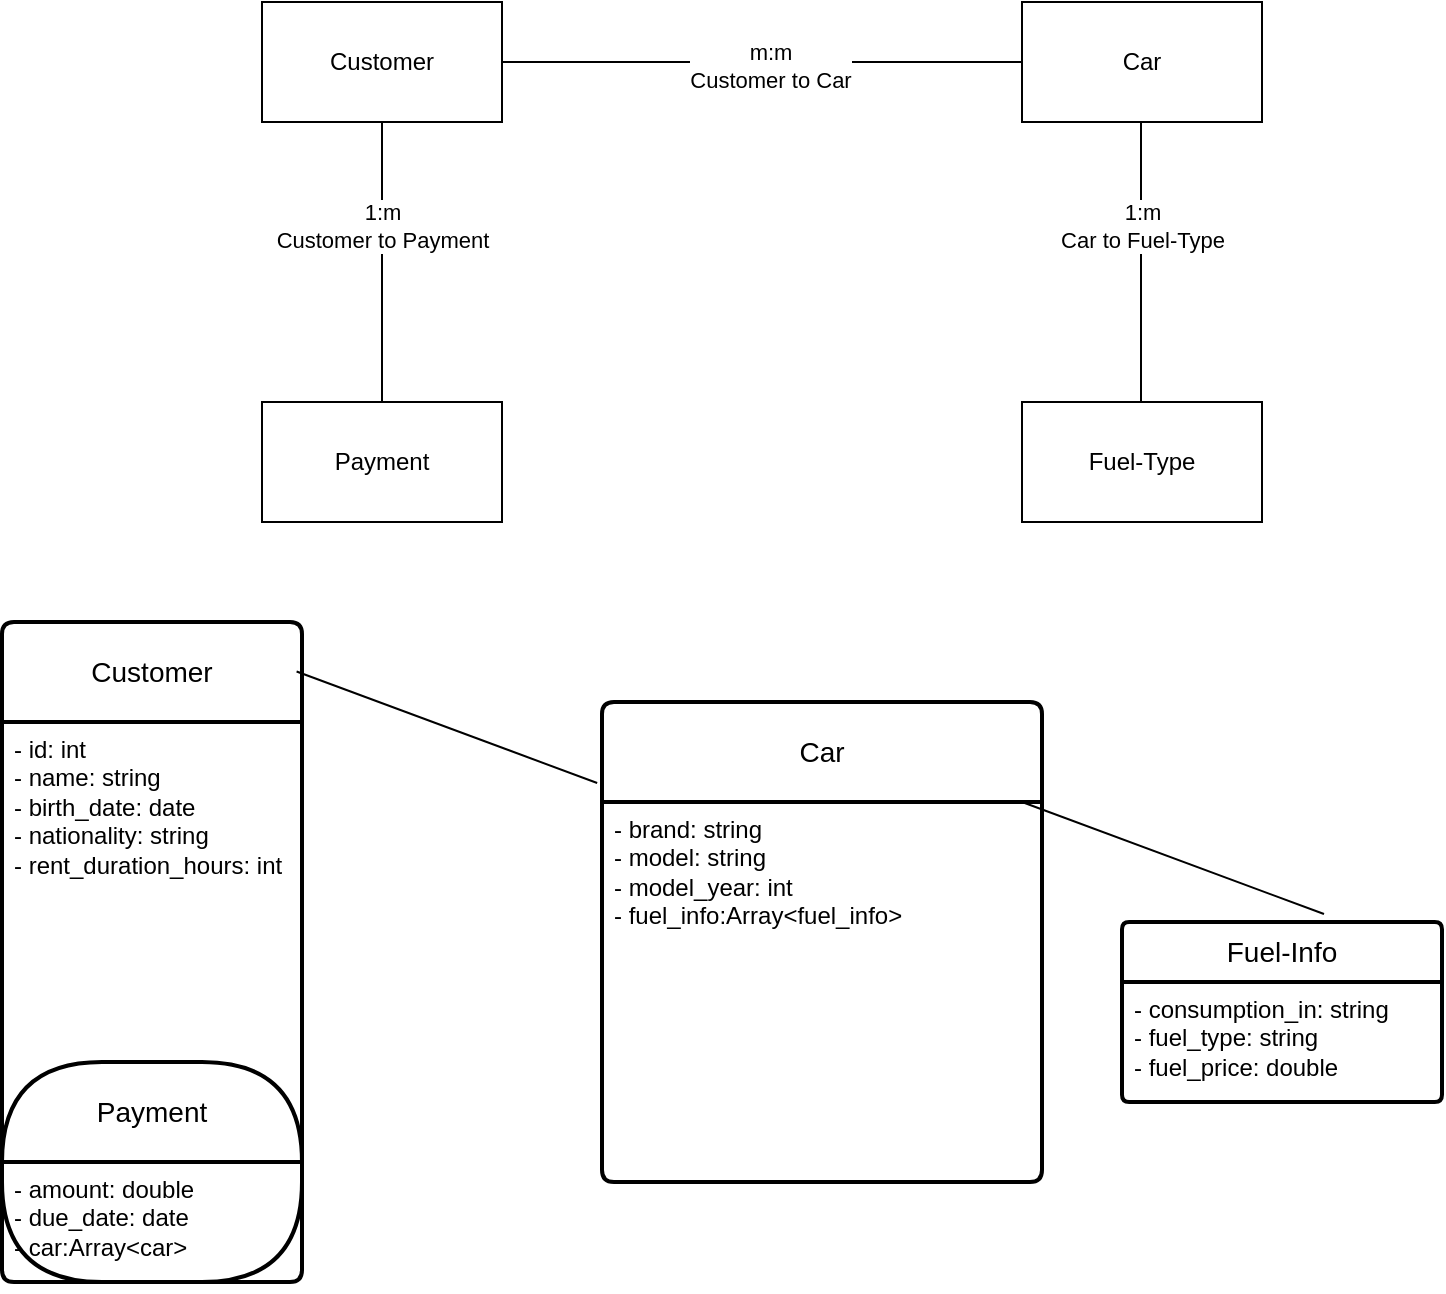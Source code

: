 <mxfile version="24.5.4" type="device">
  <diagram id="R2lEEEUBdFMjLlhIrx00" name="Page-1">
    <mxGraphModel dx="1167" dy="724" grid="1" gridSize="10" guides="1" tooltips="1" connect="1" arrows="1" fold="1" page="1" pageScale="1" pageWidth="850" pageHeight="1100" math="0" shadow="0" extFonts="Permanent Marker^https://fonts.googleapis.com/css?family=Permanent+Marker">
      <root>
        <mxCell id="0" />
        <mxCell id="1" parent="0" />
        <mxCell id="okeQuhRjU0sepMCW8s6a-1" value="Customer" style="rounded=0;whiteSpace=wrap;html=1;" parent="1" vertex="1">
          <mxGeometry x="160" y="140" width="120" height="60" as="geometry" />
        </mxCell>
        <mxCell id="okeQuhRjU0sepMCW8s6a-2" value="Car" style="rounded=0;whiteSpace=wrap;html=1;" parent="1" vertex="1">
          <mxGeometry x="540" y="140" width="120" height="60" as="geometry" />
        </mxCell>
        <mxCell id="okeQuhRjU0sepMCW8s6a-4" value="Payment" style="rounded=0;whiteSpace=wrap;html=1;" parent="1" vertex="1">
          <mxGeometry x="160" y="340" width="120" height="60" as="geometry" />
        </mxCell>
        <mxCell id="okeQuhRjU0sepMCW8s6a-5" value="" style="endArrow=none;html=1;rounded=0;entryX=0.5;entryY=1;entryDx=0;entryDy=0;exitX=0.5;exitY=0;exitDx=0;exitDy=0;" parent="1" source="okeQuhRjU0sepMCW8s6a-4" target="okeQuhRjU0sepMCW8s6a-1" edge="1">
          <mxGeometry width="50" height="50" relative="1" as="geometry">
            <mxPoint x="400" y="470" as="sourcePoint" />
            <mxPoint x="450" y="420" as="targetPoint" />
          </mxGeometry>
        </mxCell>
        <mxCell id="okeQuhRjU0sepMCW8s6a-6" value="&lt;div&gt;1:m&lt;/div&gt;Customer to Payment" style="edgeLabel;html=1;align=center;verticalAlign=middle;resizable=0;points=[];" parent="okeQuhRjU0sepMCW8s6a-5" vertex="1" connectable="0">
          <mxGeometry x="0.257" relative="1" as="geometry">
            <mxPoint as="offset" />
          </mxGeometry>
        </mxCell>
        <mxCell id="okeQuhRjU0sepMCW8s6a-7" value="" style="endArrow=none;html=1;rounded=0;entryX=1;entryY=0.5;entryDx=0;entryDy=0;exitX=0;exitY=0.5;exitDx=0;exitDy=0;" parent="1" source="okeQuhRjU0sepMCW8s6a-2" target="okeQuhRjU0sepMCW8s6a-1" edge="1">
          <mxGeometry width="50" height="50" relative="1" as="geometry">
            <mxPoint x="400" y="470" as="sourcePoint" />
            <mxPoint x="450" y="420" as="targetPoint" />
          </mxGeometry>
        </mxCell>
        <mxCell id="okeQuhRjU0sepMCW8s6a-8" value="m:m&lt;div&gt;Customer to Car&lt;/div&gt;" style="edgeLabel;html=1;align=center;verticalAlign=middle;resizable=0;points=[];" parent="okeQuhRjU0sepMCW8s6a-7" vertex="1" connectable="0">
          <mxGeometry x="-0.031" y="2" relative="1" as="geometry">
            <mxPoint as="offset" />
          </mxGeometry>
        </mxCell>
        <mxCell id="iK-tNwz-UCV-Oxqi4ocs-6" value="Fuel-Type" style="rounded=0;whiteSpace=wrap;html=1;" parent="1" vertex="1">
          <mxGeometry x="540" y="340" width="120" height="60" as="geometry" />
        </mxCell>
        <mxCell id="iK-tNwz-UCV-Oxqi4ocs-7" value="" style="endArrow=none;html=1;rounded=0;entryX=0.5;entryY=1;entryDx=0;entryDy=0;exitX=0.5;exitY=0;exitDx=0;exitDy=0;" parent="1" edge="1">
          <mxGeometry width="50" height="50" relative="1" as="geometry">
            <mxPoint x="599.5" y="340" as="sourcePoint" />
            <mxPoint x="599.5" y="200" as="targetPoint" />
          </mxGeometry>
        </mxCell>
        <mxCell id="iK-tNwz-UCV-Oxqi4ocs-8" value="&lt;div&gt;1:m&lt;/div&gt;Car to Fuel-Type" style="edgeLabel;html=1;align=center;verticalAlign=middle;resizable=0;points=[];" parent="iK-tNwz-UCV-Oxqi4ocs-7" vertex="1" connectable="0">
          <mxGeometry x="0.257" relative="1" as="geometry">
            <mxPoint as="offset" />
          </mxGeometry>
        </mxCell>
        <mxCell id="iK-tNwz-UCV-Oxqi4ocs-12" value="Customer" style="swimlane;childLayout=stackLayout;horizontal=1;startSize=50;horizontalStack=0;rounded=1;fontSize=14;fontStyle=0;strokeWidth=2;resizeParent=0;resizeLast=1;shadow=0;dashed=0;align=center;arcSize=4;whiteSpace=wrap;html=1;" parent="1" vertex="1">
          <mxGeometry x="30" y="450" width="150" height="330" as="geometry" />
        </mxCell>
        <mxCell id="iK-tNwz-UCV-Oxqi4ocs-22" value="" style="edgeStyle=orthogonalEdgeStyle;rounded=0;orthogonalLoop=1;jettySize=auto;html=1;" parent="iK-tNwz-UCV-Oxqi4ocs-12" source="iK-tNwz-UCV-Oxqi4ocs-13" target="iK-tNwz-UCV-Oxqi4ocs-11" edge="1">
          <mxGeometry relative="1" as="geometry" />
        </mxCell>
        <mxCell id="iK-tNwz-UCV-Oxqi4ocs-13" value="&lt;div&gt;- id: int&lt;/div&gt;- name: string&amp;nbsp;&lt;br&gt;- birth_date: date&lt;div&gt;- nationality: string&lt;br&gt;&lt;div&gt;- rent_duration_hours: int&amp;nbsp;&lt;/div&gt;&lt;/div&gt;" style="align=left;strokeColor=none;fillColor=none;spacingLeft=4;fontSize=12;verticalAlign=top;resizable=0;rotatable=0;part=1;html=1;" parent="iK-tNwz-UCV-Oxqi4ocs-12" vertex="1">
          <mxGeometry y="50" width="150" height="170" as="geometry" />
        </mxCell>
        <mxCell id="iK-tNwz-UCV-Oxqi4ocs-10" value="Payment" style="swimlane;childLayout=stackLayout;horizontal=1;startSize=50;horizontalStack=0;rounded=1;fontSize=14;fontStyle=0;strokeWidth=2;resizeParent=0;resizeLast=1;shadow=0;dashed=0;align=center;arcSize=46;whiteSpace=wrap;html=1;" parent="iK-tNwz-UCV-Oxqi4ocs-12" vertex="1">
          <mxGeometry y="220" width="150" height="110" as="geometry" />
        </mxCell>
        <mxCell id="iK-tNwz-UCV-Oxqi4ocs-11" value="&lt;div&gt;- amount: double&lt;/div&gt;- due_date: date&lt;div&gt;- car:Array&amp;lt;car&amp;gt;&amp;nbsp;&lt;div&gt;&lt;br&gt;&lt;/div&gt;&lt;/div&gt;" style="align=left;strokeColor=none;fillColor=none;spacingLeft=4;fontSize=12;verticalAlign=top;resizable=0;rotatable=0;part=1;html=1;" parent="iK-tNwz-UCV-Oxqi4ocs-10" vertex="1">
          <mxGeometry y="50" width="150" height="60" as="geometry" />
        </mxCell>
        <mxCell id="iK-tNwz-UCV-Oxqi4ocs-14" value="Car" style="swimlane;childLayout=stackLayout;horizontal=1;startSize=50;horizontalStack=0;rounded=1;fontSize=14;fontStyle=0;strokeWidth=2;resizeParent=0;resizeLast=1;shadow=0;dashed=0;align=center;arcSize=4;whiteSpace=wrap;html=1;" parent="1" vertex="1">
          <mxGeometry x="330" y="490" width="220" height="240" as="geometry" />
        </mxCell>
        <mxCell id="iK-tNwz-UCV-Oxqi4ocs-15" value="&lt;div&gt;- brand: string&lt;/div&gt;&lt;div&gt;- model: string&lt;/div&gt;- model_year: int&amp;nbsp;&lt;div&gt;- fuel_info:Array&amp;lt;fuel_info&lt;span style=&quot;background-color: initial;&quot;&gt;&amp;gt;&lt;/span&gt;&lt;span style=&quot;background-color: initial;&quot;&gt;&amp;nbsp;&lt;/span&gt;&lt;/div&gt;&lt;div&gt;&lt;div&gt;&lt;br&gt;&lt;/div&gt;&lt;/div&gt;" style="align=left;strokeColor=none;fillColor=none;spacingLeft=4;fontSize=12;verticalAlign=top;resizable=0;rotatable=0;part=1;html=1;" parent="iK-tNwz-UCV-Oxqi4ocs-14" vertex="1">
          <mxGeometry y="50" width="220" height="190" as="geometry" />
        </mxCell>
        <mxCell id="iK-tNwz-UCV-Oxqi4ocs-16" value="Fuel-Info" style="swimlane;childLayout=stackLayout;horizontal=1;startSize=30;horizontalStack=0;rounded=1;fontSize=14;fontStyle=0;strokeWidth=2;resizeParent=0;resizeLast=1;shadow=0;dashed=0;align=center;arcSize=4;whiteSpace=wrap;html=1;" parent="1" vertex="1">
          <mxGeometry x="590" y="600" width="160" height="90" as="geometry">
            <mxRectangle y="150" width="160" height="90" as="alternateBounds" />
          </mxGeometry>
        </mxCell>
        <mxCell id="iK-tNwz-UCV-Oxqi4ocs-17" value="&lt;div&gt;- consumption_in: string&lt;/div&gt;&lt;div&gt;- fuel_type: string&lt;/div&gt;&lt;div&gt;- fuel_price: double&lt;/div&gt;&lt;div&gt;&lt;br&gt;&lt;/div&gt;" style="align=left;strokeColor=none;fillColor=none;spacingLeft=4;fontSize=12;verticalAlign=top;resizable=0;rotatable=0;part=1;html=1;" parent="iK-tNwz-UCV-Oxqi4ocs-16" vertex="1">
          <mxGeometry y="30" width="160" height="60" as="geometry" />
        </mxCell>
        <mxCell id="iK-tNwz-UCV-Oxqi4ocs-40" value="" style="endArrow=none;html=1;rounded=0;fontFamily=Helvetica;fontSize=12;fontColor=default;resizable=0;entryX=-0.011;entryY=-0.05;entryDx=0;entryDy=0;entryPerimeter=0;exitX=0.982;exitY=0.075;exitDx=0;exitDy=0;exitPerimeter=0;" parent="1" source="iK-tNwz-UCV-Oxqi4ocs-12" target="iK-tNwz-UCV-Oxqi4ocs-15" edge="1">
          <mxGeometry width="50" height="50" relative="1" as="geometry">
            <mxPoint x="180" y="640" as="sourcePoint" />
            <mxPoint x="230" y="590" as="targetPoint" />
          </mxGeometry>
        </mxCell>
        <mxCell id="tKdWVTPo1guB0uvRhyKG-1" value="" style="endArrow=none;html=1;rounded=0;fontFamily=Helvetica;fontSize=12;fontColor=default;resizable=0;entryX=-0.011;entryY=-0.05;entryDx=0;entryDy=0;entryPerimeter=0;exitX=0.982;exitY=0.075;exitDx=0;exitDy=0;exitPerimeter=0;" edge="1" parent="1">
          <mxGeometry width="50" height="50" relative="1" as="geometry">
            <mxPoint x="540" y="540" as="sourcePoint" />
            <mxPoint x="691" y="596" as="targetPoint" />
          </mxGeometry>
        </mxCell>
      </root>
    </mxGraphModel>
  </diagram>
</mxfile>
